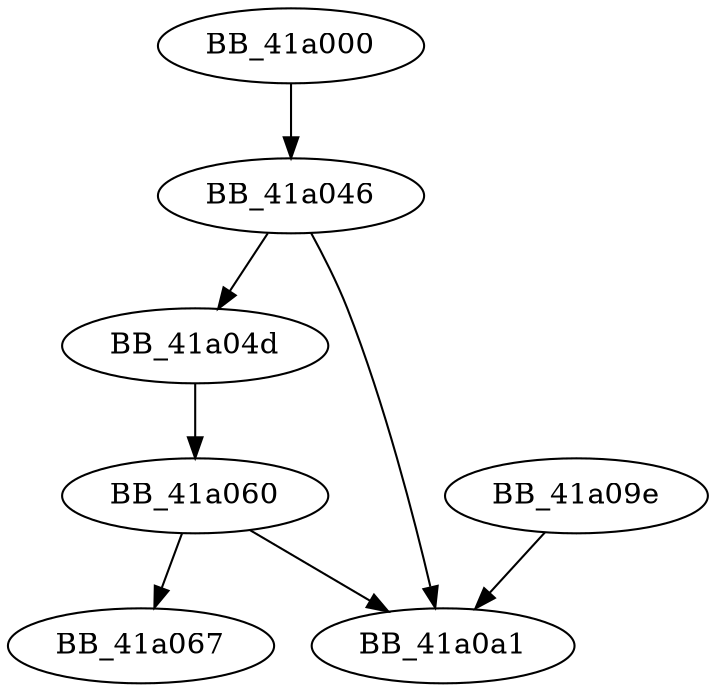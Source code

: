 DiGraph __IsNonwritableInCurrentImage{
BB_41a000->BB_41a046
BB_41a046->BB_41a04d
BB_41a046->BB_41a0a1
BB_41a04d->BB_41a060
BB_41a060->BB_41a067
BB_41a060->BB_41a0a1
BB_41a09e->BB_41a0a1
}
